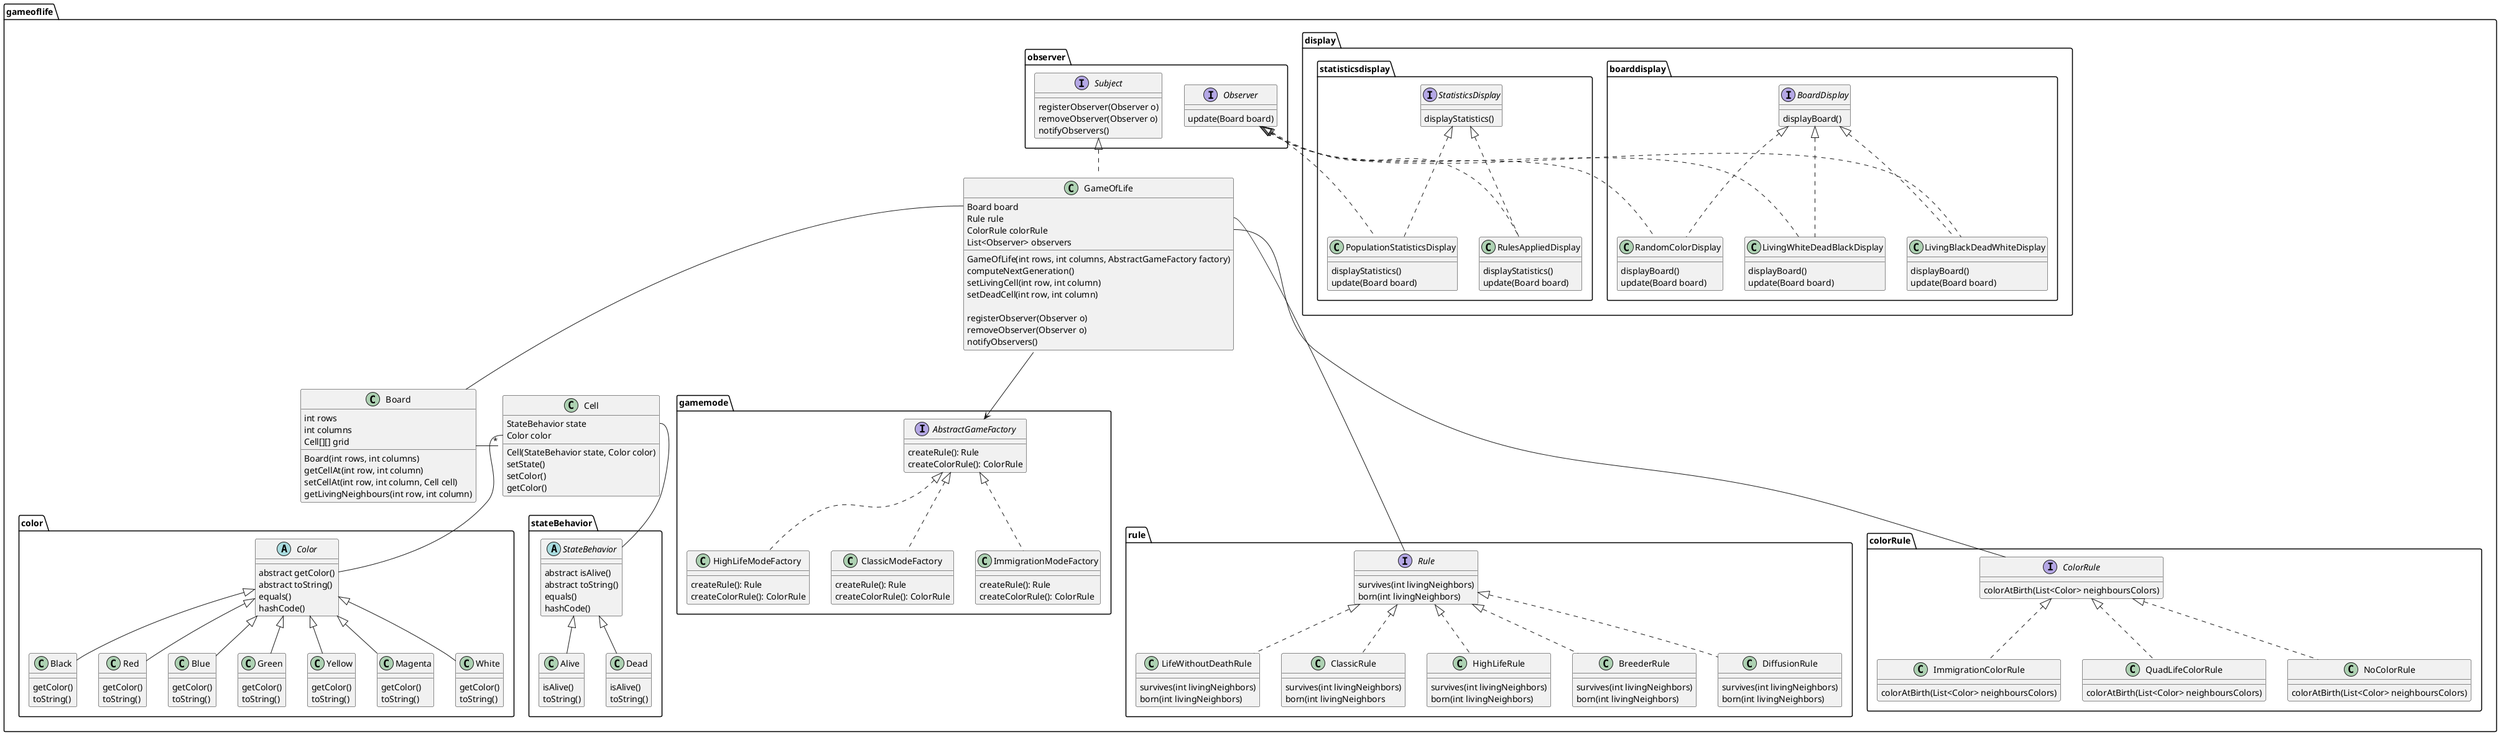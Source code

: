 @startuml
'https://plantuml.com/class-diagram

package gameoflife {

    package rule {
        interface Rule {
            survives(int livingNeighbors)
            born(int livingNeighbors)
        }

        class ClassicRule implements Rule {
            survives(int livingNeighbors)
            born(int livingNeighbors
        }

        class HighLifeRule implements Rule {
            survives(int livingNeighbors)
            born(int livingNeighbors)
        }

        class BreederRule implements Rule {
            survives(int livingNeighbors)
            born(int livingNeighbors)
        }

        class DiffusionRule implements Rule {
            survives(int livingNeighbors)
            born(int livingNeighbors)
        }

        class LifeWithoutDeathRule implements Rule {
            survives(int livingNeighbors)
            born(int livingNeighbors)
        }
    }

    package colorRule {
        interface ColorRule {
            colorAtBirth(List<Color> neighboursColors)
        }

        class NoColorRule implements ColorRule {
            colorAtBirth(List<Color> neighboursColors)
        }

        class ImmigrationColorRule implements ColorRule  {
            colorAtBirth(List<Color> neighboursColors)
        }

        class QuadLifeColorRule implements ColorRule  {
            colorAtBirth(List<Color> neighboursColors)
        }
    }

    package stateBehavior {
        abstract StateBehavior{
            abstract isAlive()
            abstract toString()
            equals()
            hashCode()
        }

        class Alive extends StateBehavior {
            isAlive()
            toString()
        }

        class Dead extends StateBehavior {
            isAlive()
            toString()
        }
    }

    package color {
        abstract Color {
            abstract getColor()
            abstract toString()
            equals()
            hashCode()
        }

        class Red extends Color {
            getColor()
            toString()
        }

        class Blue extends Color {
            getColor()
            toString()
        }

        class Green extends Color {
            getColor()
            toString()
        }

        class Yellow extends Color {
            getColor()
            toString()
        }

        class Magenta extends Color {
            getColor()
            toString()
        }

        class White extends Color {
            getColor()
            toString()
        }

        class Black extends Color {
            getColor()
            toString()
        }
    }

    package display {

        package boarddisplay {
            interface BoardDisplay {
                displayBoard()
            }

            class LivingWhiteDeadBlackDisplay implements BoardDisplay, gameoflife.observer.Observer {
                displayBoard()
                update(Board board)
            }

            class LivingBlackDeadWhiteDisplay implements BoardDisplay, gameoflife.observer.Observer{
                displayBoard()
                update(Board board)
            }

            class RandomColorDisplay implements BoardDisplay, gameoflife.observer.Observer {
                displayBoard()
                update(Board board)
            }
        }

        package statisticsdisplay {
            interface StatisticsDisplay {
                displayStatistics()
            }

            class PopulationStatisticsDisplay implements StatisticsDisplay, gameoflife.observer.Observer {
                displayStatistics()
                update(Board board)
            }

            class RulesAppliedDisplay implements StatisticsDisplay, gameoflife.observer.Observer {
                displayStatistics()
                update(Board board)
            }
        }
    }

    package observer {
        interface Observer {
            update(Board board)
        }

        interface Subject {
            registerObserver(Observer o)
            removeObserver(Observer o)
            notifyObservers()
        }
    }

    package gamemode {
        interface AbstractGameFactory {
            createRule(): Rule
            createColorRule(): ColorRule
        }

        class ClassicModeFactory implements AbstractGameFactory {
            createRule(): Rule
            createColorRule(): ColorRule
        }

        class ImmigrationModeFactory implements AbstractGameFactory {
            createRule(): Rule
            createColorRule(): ColorRule
        }

        class HighLifeModeFactory implements AbstractGameFactory {
            createRule(): Rule
            createColorRule(): ColorRule
        }
    }

    class Cell {
        StateBehavior state
        Color color

        Cell(StateBehavior state, Color color)
        setState()
        setColor()
        getColor()
    }
    Cell::state -- StateBehavior
    Cell::color -- Color

    class Board {
        int rows
        int columns
        Cell[][] grid

        Board(int rows, int columns)
        getCellAt(int row, int column)
        setCellAt(int row, int column, Cell cell)
        getLivingNeighbours(int row, int column)
    }
    Board - "*" Cell

    class GameOfLife implements observer.Subject {
        Board board
        Rule rule
        ColorRule colorRule
        List<Observer> observers

        GameOfLife(int rows, int columns, AbstractGameFactory factory)
        computeNextGeneration()
        setLivingCell(int row, int column)
        setDeadCell(int row, int column)

        registerObserver(Observer o)
        removeObserver(Observer o)
        notifyObservers()
    }
    GameOfLife::board -- Board
    GameOfLife::rule --- Rule
    GameOfLife::colorRule --- ColorRule
    GameOfLife --> AbstractGameFactory
}

@enduml

